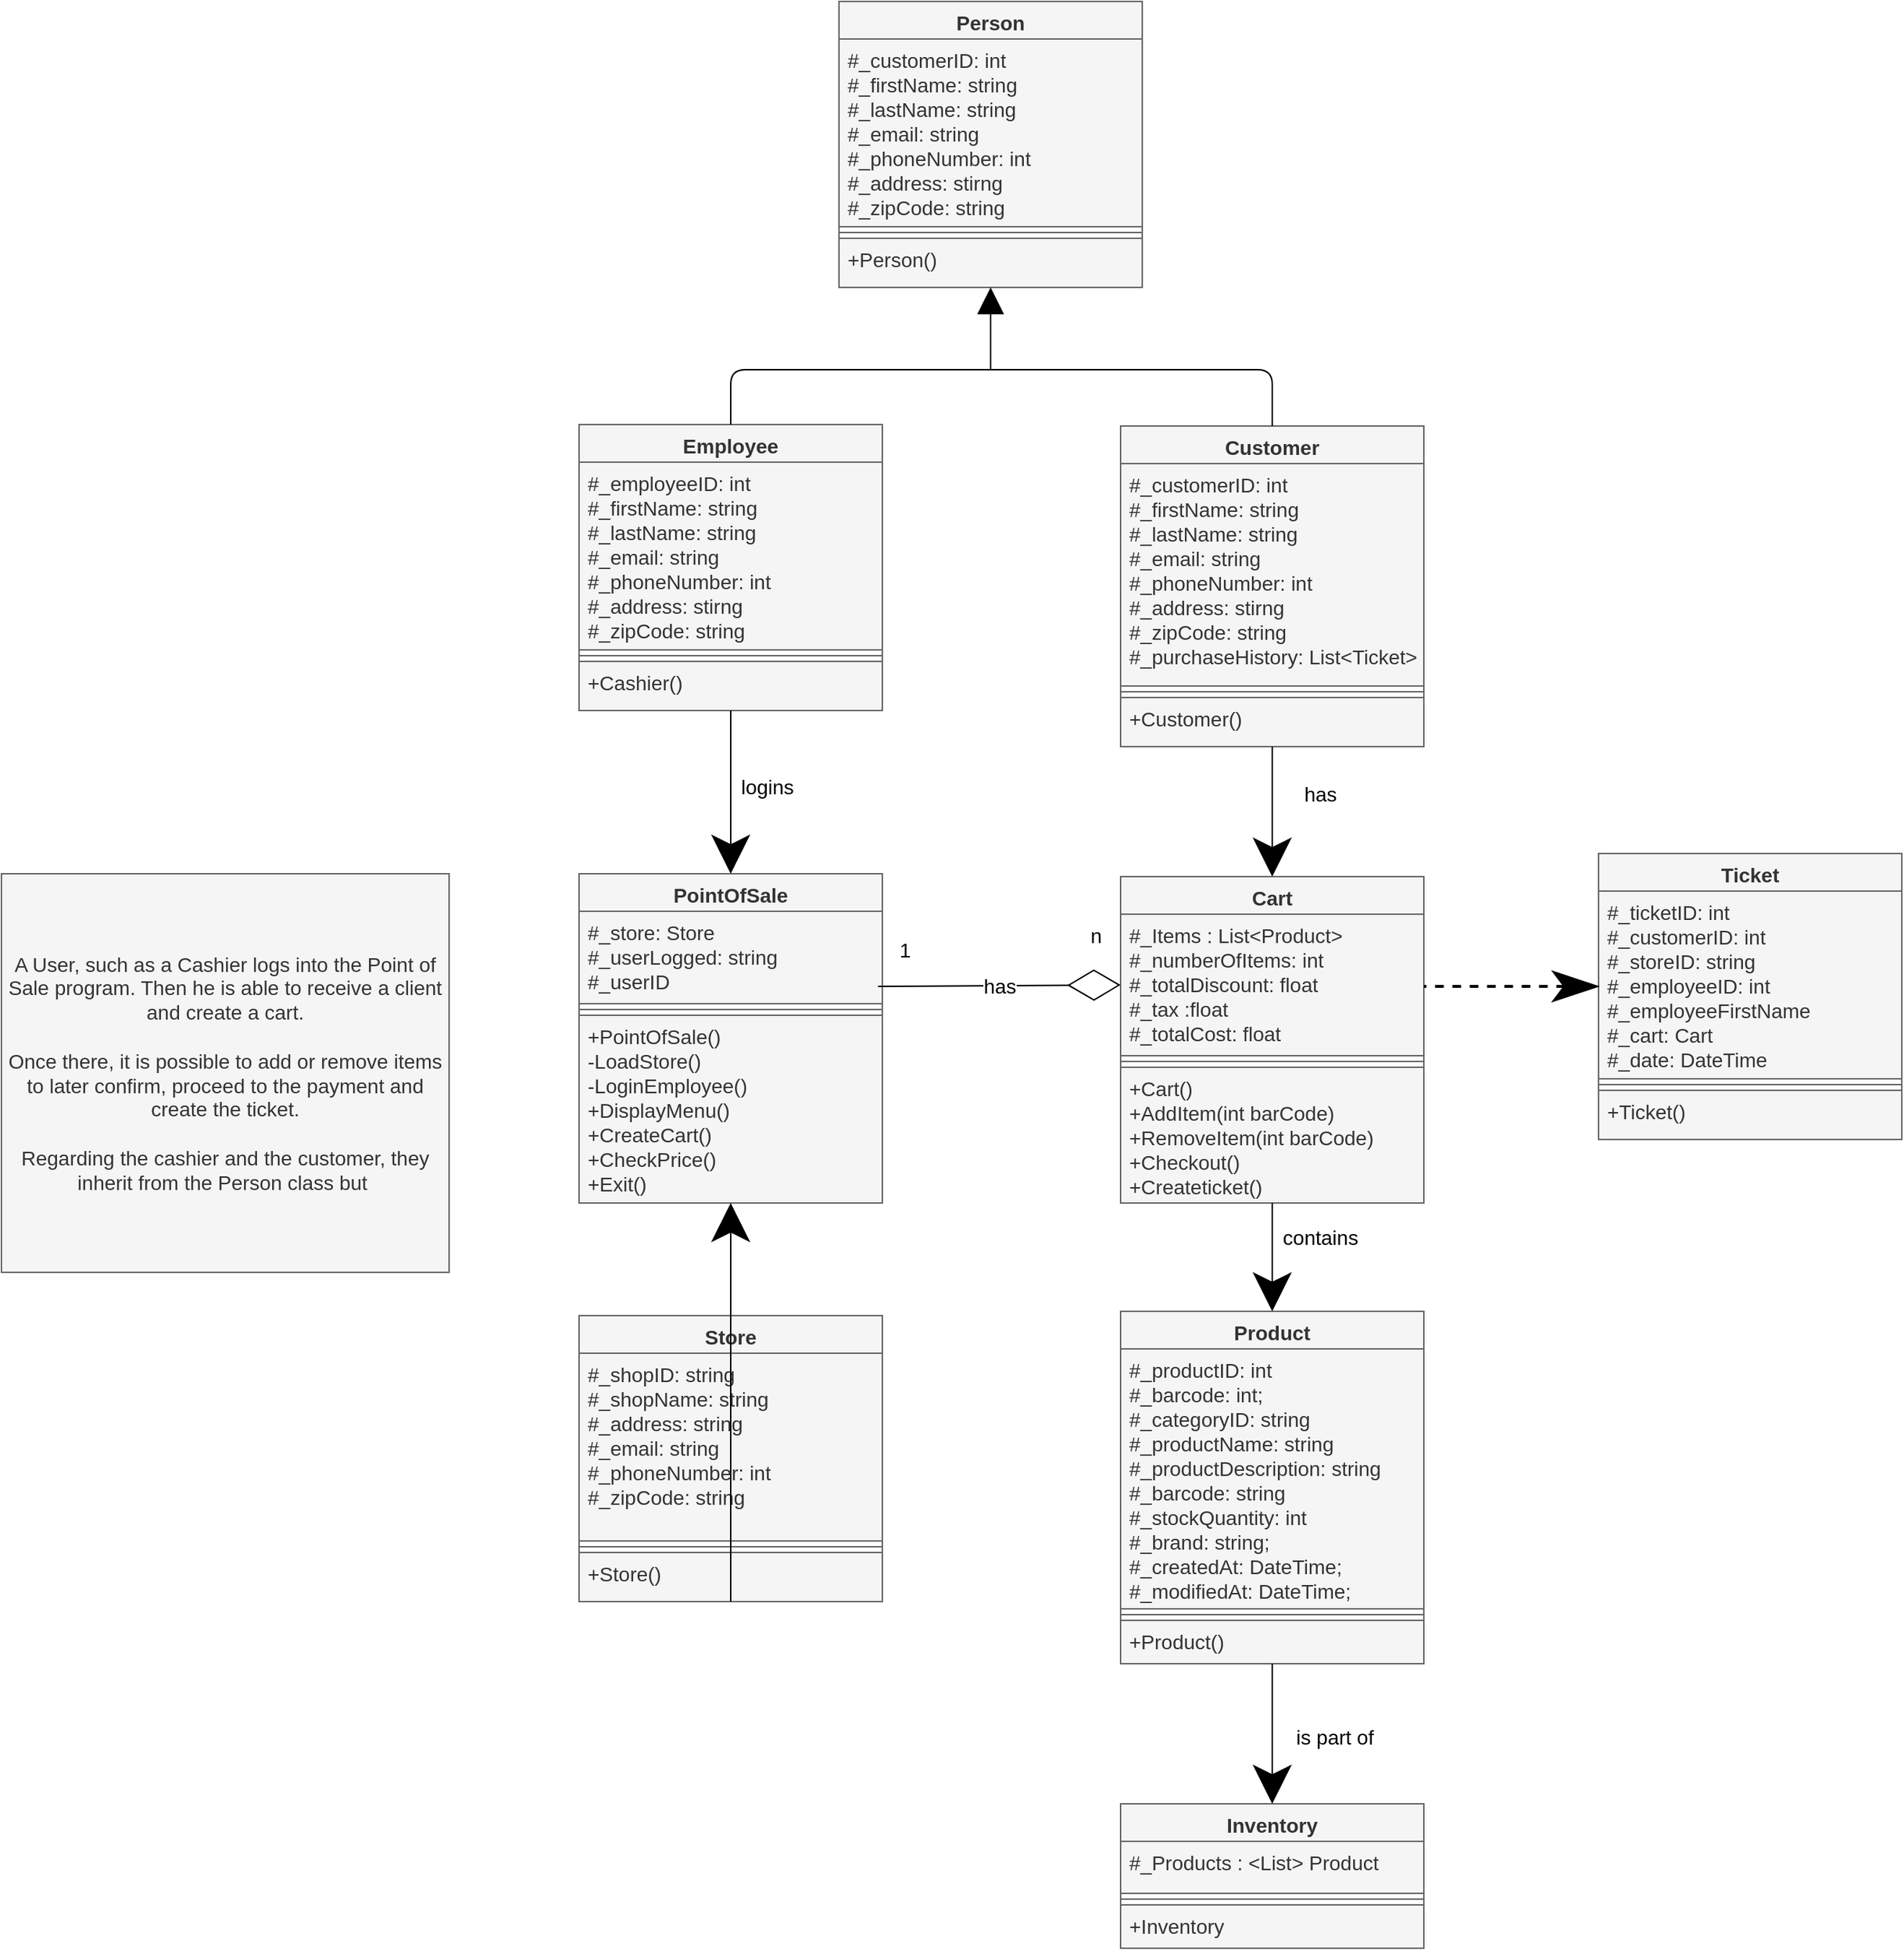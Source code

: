 <mxfile>
    <diagram id="FJXhwHptYgPNuSuxnt-G" name="Page-1">
        <mxGraphModel dx="2689" dy="2012" grid="1" gridSize="10" guides="1" tooltips="1" connect="1" arrows="1" fold="1" page="1" pageScale="1" pageWidth="850" pageHeight="1100" math="0" shadow="0">
            <root>
                <mxCell id="0"/>
                <mxCell id="1" parent="0"/>
                <mxCell id="95" value="A User, such as a Cashier logs into the Point of Sale program. Then he is able to receive a client and create a cart.&lt;br&gt;&lt;br&gt;Once there, it is possible to add or remove items to later confirm, proceed to the payment and create the ticket.&lt;br&gt;&lt;br&gt;Regarding the cashier and the customer, they inherit from the Person class but&amp;nbsp;" style="whiteSpace=wrap;html=1;fontSize=14;fillColor=#f5f5f5;strokeColor=#666666;fontColor=#333333;" parent="1" vertex="1">
                    <mxGeometry x="-710" y="-94" width="310" height="276" as="geometry"/>
                </mxCell>
                <mxCell id="125" value="PointOfSale" style="swimlane;fontStyle=1;align=center;verticalAlign=top;childLayout=stackLayout;horizontal=1;startSize=26;horizontalStack=0;resizeParent=1;resizeParentMax=0;resizeLast=0;collapsible=1;marginBottom=0;fillColor=#f5f5f5;strokeColor=#666666;fontColor=#333333;fontSize=14;" parent="1" vertex="1">
                    <mxGeometry x="-310" y="-94" width="210" height="228" as="geometry"/>
                </mxCell>
                <mxCell id="126" value="#_store: Store&#10;#_userLogged: string&#10;#_userID&#10;" style="text;strokeColor=#666666;fillColor=#f5f5f5;align=left;verticalAlign=top;spacingLeft=4;spacingRight=4;overflow=hidden;rotatable=0;points=[[0,0.5],[1,0.5]];portConstraint=eastwest;fontColor=#333333;fontSize=14;" parent="125" vertex="1">
                    <mxGeometry y="26" width="210" height="64" as="geometry"/>
                </mxCell>
                <mxCell id="127" value="" style="line;strokeWidth=1;fillColor=#f5f5f5;align=left;verticalAlign=middle;spacingTop=-1;spacingLeft=3;spacingRight=3;rotatable=0;labelPosition=right;points=[];portConstraint=eastwest;strokeColor=#666666;fontColor=#333333;fontSize=14;" parent="125" vertex="1">
                    <mxGeometry y="90" width="210" height="8" as="geometry"/>
                </mxCell>
                <mxCell id="128" value="+PointOfSale()&#10;-LoadStore()&#10;-LoginEmployee()&#10;+DisplayMenu()&#10;+CreateCart()&#10;+CheckPrice()&#10;+Exit()&#10;" style="text;strokeColor=#666666;fillColor=#f5f5f5;align=left;verticalAlign=top;spacingLeft=4;spacingRight=4;overflow=hidden;rotatable=0;points=[[0,0.5],[1,0.5]];portConstraint=eastwest;fontColor=#333333;fontSize=14;" parent="125" vertex="1">
                    <mxGeometry y="98" width="210" height="130" as="geometry"/>
                </mxCell>
                <mxCell id="146" value="Person" style="swimlane;fontStyle=1;align=center;verticalAlign=top;childLayout=stackLayout;horizontal=1;startSize=26;horizontalStack=0;resizeParent=1;resizeParentMax=0;resizeLast=0;collapsible=1;marginBottom=0;fillColor=#f5f5f5;strokeColor=#666666;fontColor=#333333;fontSize=14;" parent="1" vertex="1">
                    <mxGeometry x="-130" y="-698" width="210" height="198" as="geometry"/>
                </mxCell>
                <mxCell id="147" value="#_customerID: int&#10;#_firstName: string&#10;#_lastName: string&#10;#_email: string&#10;#_phoneNumber: int&#10;#_address: stirng&#10;#_zipCode: string" style="text;strokeColor=#666666;fillColor=#f5f5f5;align=left;verticalAlign=top;spacingLeft=4;spacingRight=4;overflow=hidden;rotatable=0;points=[[0,0.5],[1,0.5]];portConstraint=eastwest;fontColor=#333333;fontSize=14;" parent="146" vertex="1">
                    <mxGeometry y="26" width="210" height="130" as="geometry"/>
                </mxCell>
                <mxCell id="148" value="" style="line;strokeWidth=1;fillColor=#f5f5f5;align=left;verticalAlign=middle;spacingTop=-1;spacingLeft=3;spacingRight=3;rotatable=0;labelPosition=right;points=[];portConstraint=eastwest;strokeColor=#666666;fontColor=#333333;fontSize=14;" parent="146" vertex="1">
                    <mxGeometry y="156" width="210" height="8" as="geometry"/>
                </mxCell>
                <mxCell id="149" value="+Person()" style="text;strokeColor=#666666;fillColor=#f5f5f5;align=left;verticalAlign=top;spacingLeft=4;spacingRight=4;overflow=hidden;rotatable=0;points=[[0,0.5],[1,0.5]];portConstraint=eastwest;fontColor=#333333;fontSize=14;" parent="146" vertex="1">
                    <mxGeometry y="164" width="210" height="34" as="geometry"/>
                </mxCell>
                <mxCell id="150" value="Employee" style="swimlane;fontStyle=1;align=center;verticalAlign=top;childLayout=stackLayout;horizontal=1;startSize=26;horizontalStack=0;resizeParent=1;resizeParentMax=0;resizeLast=0;collapsible=1;marginBottom=0;fillColor=#f5f5f5;strokeColor=#666666;fontColor=#333333;fontSize=14;" parent="1" vertex="1">
                    <mxGeometry x="-310" y="-405" width="210" height="198" as="geometry"/>
                </mxCell>
                <mxCell id="151" value="#_employeeID: int&#10;#_firstName: string&#10;#_lastName: string&#10;#_email: string&#10;#_phoneNumber: int&#10;#_address: stirng&#10;#_zipCode: string" style="text;strokeColor=#666666;fillColor=#f5f5f5;align=left;verticalAlign=top;spacingLeft=4;spacingRight=4;overflow=hidden;rotatable=0;points=[[0,0.5],[1,0.5]];portConstraint=eastwest;fontColor=#333333;fontSize=14;" parent="150" vertex="1">
                    <mxGeometry y="26" width="210" height="130" as="geometry"/>
                </mxCell>
                <mxCell id="152" value="" style="line;strokeWidth=1;fillColor=#f5f5f5;align=left;verticalAlign=middle;spacingTop=-1;spacingLeft=3;spacingRight=3;rotatable=0;labelPosition=right;points=[];portConstraint=eastwest;strokeColor=#666666;fontColor=#333333;fontSize=14;" parent="150" vertex="1">
                    <mxGeometry y="156" width="210" height="8" as="geometry"/>
                </mxCell>
                <mxCell id="153" value="+Cashier()" style="text;strokeColor=#666666;fillColor=#f5f5f5;align=left;verticalAlign=top;spacingLeft=4;spacingRight=4;overflow=hidden;rotatable=0;points=[[0,0.5],[1,0.5]];portConstraint=eastwest;fontColor=#333333;fontSize=14;" parent="150" vertex="1">
                    <mxGeometry y="164" width="210" height="34" as="geometry"/>
                </mxCell>
                <mxCell id="154" value="Customer" style="swimlane;fontStyle=1;align=center;verticalAlign=top;childLayout=stackLayout;horizontal=1;startSize=26;horizontalStack=0;resizeParent=1;resizeParentMax=0;resizeLast=0;collapsible=1;marginBottom=0;fillColor=#f5f5f5;strokeColor=#666666;fontColor=#333333;fontSize=14;" parent="1" vertex="1">
                    <mxGeometry x="65" y="-404" width="210" height="222" as="geometry"/>
                </mxCell>
                <mxCell id="155" value="#_customerID: int&#10;#_firstName: string&#10;#_lastName: string&#10;#_email: string&#10;#_phoneNumber: int&#10;#_address: stirng&#10;#_zipCode: string&#10;#_purchaseHistory: List&lt;Ticket&gt;" style="text;strokeColor=#666666;fillColor=#f5f5f5;align=left;verticalAlign=top;spacingLeft=4;spacingRight=4;overflow=hidden;rotatable=0;points=[[0,0.5],[1,0.5]];portConstraint=eastwest;fontColor=#333333;fontSize=14;" parent="154" vertex="1">
                    <mxGeometry y="26" width="210" height="154" as="geometry"/>
                </mxCell>
                <mxCell id="156" value="" style="line;strokeWidth=1;fillColor=#f5f5f5;align=left;verticalAlign=middle;spacingTop=-1;spacingLeft=3;spacingRight=3;rotatable=0;labelPosition=right;points=[];portConstraint=eastwest;strokeColor=#666666;fontColor=#333333;fontSize=14;" parent="154" vertex="1">
                    <mxGeometry y="180" width="210" height="8" as="geometry"/>
                </mxCell>
                <mxCell id="157" value="+Customer()" style="text;strokeColor=#666666;fillColor=#f5f5f5;align=left;verticalAlign=top;spacingLeft=4;spacingRight=4;overflow=hidden;rotatable=0;points=[[0,0.5],[1,0.5]];portConstraint=eastwest;fontColor=#333333;fontSize=14;" parent="154" vertex="1">
                    <mxGeometry y="188" width="210" height="34" as="geometry"/>
                </mxCell>
                <mxCell id="158" value="Product" style="swimlane;fontStyle=1;align=center;verticalAlign=top;childLayout=stackLayout;horizontal=1;startSize=26;horizontalStack=0;resizeParent=1;resizeParentMax=0;resizeLast=0;collapsible=1;marginBottom=0;fillColor=#f5f5f5;strokeColor=#666666;fontColor=#333333;fontSize=14;" parent="1" vertex="1">
                    <mxGeometry x="65" y="209" width="210" height="244" as="geometry"/>
                </mxCell>
                <mxCell id="159" value="#_productID: int&#10;#_barcode: int;&#10;#_categoryID: string&#10;#_productName: string&#10;#_productDescription: string&#10;#_barcode: string&#10;#_stockQuantity: int&#10;#_brand: string;&#10;#_createdAt: DateTime;&#10;#_modifiedAt: DateTime;" style="text;strokeColor=#666666;fillColor=#f5f5f5;align=left;verticalAlign=top;spacingLeft=4;spacingRight=4;overflow=hidden;rotatable=0;points=[[0,0.5],[1,0.5]];portConstraint=eastwest;fontColor=#333333;fontSize=14;" parent="158" vertex="1">
                    <mxGeometry y="26" width="210" height="180" as="geometry"/>
                </mxCell>
                <mxCell id="160" value="" style="line;strokeWidth=1;fillColor=#f5f5f5;align=left;verticalAlign=middle;spacingTop=-1;spacingLeft=3;spacingRight=3;rotatable=0;labelPosition=right;points=[];portConstraint=eastwest;strokeColor=#666666;fontColor=#333333;fontSize=14;" parent="158" vertex="1">
                    <mxGeometry y="206" width="210" height="8" as="geometry"/>
                </mxCell>
                <mxCell id="161" value="+Product()" style="text;strokeColor=#666666;fillColor=#f5f5f5;align=left;verticalAlign=top;spacingLeft=4;spacingRight=4;overflow=hidden;rotatable=0;points=[[0,0.5],[1,0.5]];portConstraint=eastwest;fontColor=#333333;fontSize=14;" parent="158" vertex="1">
                    <mxGeometry y="214" width="210" height="30" as="geometry"/>
                </mxCell>
                <mxCell id="162" value="Store" style="swimlane;fontStyle=1;align=center;verticalAlign=top;childLayout=stackLayout;horizontal=1;startSize=26;horizontalStack=0;resizeParent=1;resizeParentMax=0;resizeLast=0;collapsible=1;marginBottom=0;fillColor=#f5f5f5;strokeColor=#666666;fontColor=#333333;fontSize=14;" parent="1" vertex="1">
                    <mxGeometry x="-310" y="212" width="210" height="198" as="geometry"/>
                </mxCell>
                <mxCell id="163" value="#_shopID: string&#10;#_shopName: string&#10;#_address: string&#10;#_email: string&#10;#_phoneNumber: int&#10;#_zipCode: string" style="text;strokeColor=#666666;fillColor=#f5f5f5;align=left;verticalAlign=top;spacingLeft=4;spacingRight=4;overflow=hidden;rotatable=0;points=[[0,0.5],[1,0.5]];portConstraint=eastwest;fontColor=#333333;fontSize=14;" parent="162" vertex="1">
                    <mxGeometry y="26" width="210" height="130" as="geometry"/>
                </mxCell>
                <mxCell id="164" value="" style="line;strokeWidth=1;fillColor=#f5f5f5;align=left;verticalAlign=middle;spacingTop=-1;spacingLeft=3;spacingRight=3;rotatable=0;labelPosition=right;points=[];portConstraint=eastwest;strokeColor=#666666;fontColor=#333333;fontSize=14;" parent="162" vertex="1">
                    <mxGeometry y="156" width="210" height="8" as="geometry"/>
                </mxCell>
                <mxCell id="165" value="+Store()&#10;" style="text;strokeColor=#666666;fillColor=#f5f5f5;align=left;verticalAlign=top;spacingLeft=4;spacingRight=4;overflow=hidden;rotatable=0;points=[[0,0.5],[1,0.5]];portConstraint=eastwest;fontColor=#333333;fontSize=14;" parent="162" vertex="1">
                    <mxGeometry y="164" width="210" height="34" as="geometry"/>
                </mxCell>
                <mxCell id="166" value="Ticket" style="swimlane;fontStyle=1;align=center;verticalAlign=top;childLayout=stackLayout;horizontal=1;startSize=26;horizontalStack=0;resizeParent=1;resizeParentMax=0;resizeLast=0;collapsible=1;marginBottom=0;fillColor=#f5f5f5;strokeColor=#666666;fontColor=#333333;fontSize=14;" parent="1" vertex="1">
                    <mxGeometry x="396" y="-108" width="210" height="198" as="geometry"/>
                </mxCell>
                <mxCell id="167" value="#_ticketID: int&#10;#_customerID: int&#10;#_storeID: string&#10;#_employeeID: int&#10;#_employeeFirstName&#10;#_cart: Cart&#10;#_date: DateTime&#10;" style="text;strokeColor=#666666;fillColor=#f5f5f5;align=left;verticalAlign=top;spacingLeft=4;spacingRight=4;overflow=hidden;rotatable=0;points=[[0,0.5],[1,0.5]];portConstraint=eastwest;fontColor=#333333;fontSize=14;" parent="166" vertex="1">
                    <mxGeometry y="26" width="210" height="130" as="geometry"/>
                </mxCell>
                <mxCell id="168" value="" style="line;strokeWidth=1;fillColor=#f5f5f5;align=left;verticalAlign=middle;spacingTop=-1;spacingLeft=3;spacingRight=3;rotatable=0;labelPosition=right;points=[];portConstraint=eastwest;strokeColor=#666666;fontColor=#333333;fontSize=14;" parent="166" vertex="1">
                    <mxGeometry y="156" width="210" height="8" as="geometry"/>
                </mxCell>
                <mxCell id="169" value="+Ticket()" style="text;strokeColor=#666666;fillColor=#f5f5f5;align=left;verticalAlign=top;spacingLeft=4;spacingRight=4;overflow=hidden;rotatable=0;points=[[0,0.5],[1,0.5]];portConstraint=eastwest;fontColor=#333333;fontSize=14;" parent="166" vertex="1">
                    <mxGeometry y="164" width="210" height="34" as="geometry"/>
                </mxCell>
                <mxCell id="173" value="" style="endArrow=block;html=1;entryX=0.5;entryY=1;entryDx=0;entryDy=0;startArrow=none;startFill=0;strokeWidth=1;endFill=1;endSize=16;" parent="1" target="146" edge="1">
                    <mxGeometry width="50" height="50" relative="1" as="geometry">
                        <mxPoint x="-25" y="-443" as="sourcePoint"/>
                        <mxPoint x="232" y="-133" as="targetPoint"/>
                    </mxGeometry>
                </mxCell>
                <mxCell id="177" value="Inventory" style="swimlane;fontStyle=1;align=center;verticalAlign=top;childLayout=stackLayout;horizontal=1;startSize=26;horizontalStack=0;resizeParent=1;resizeParentMax=0;resizeLast=0;collapsible=1;marginBottom=0;fillColor=#f5f5f5;strokeColor=#666666;fontColor=#333333;fontSize=14;" parent="1" vertex="1">
                    <mxGeometry x="65" y="550" width="210" height="100" as="geometry"/>
                </mxCell>
                <mxCell id="178" value="#_Products : &lt;List&gt; Product" style="text;strokeColor=#666666;fillColor=#f5f5f5;align=left;verticalAlign=top;spacingLeft=4;spacingRight=4;overflow=hidden;rotatable=0;points=[[0,0.5],[1,0.5]];portConstraint=eastwest;fontColor=#333333;fontSize=14;" parent="177" vertex="1">
                    <mxGeometry y="26" width="210" height="36" as="geometry"/>
                </mxCell>
                <mxCell id="179" value="" style="line;strokeWidth=1;fillColor=#f5f5f5;align=left;verticalAlign=middle;spacingTop=-1;spacingLeft=3;spacingRight=3;rotatable=0;labelPosition=right;points=[];portConstraint=eastwest;strokeColor=#666666;fontColor=#333333;fontSize=14;" parent="177" vertex="1">
                    <mxGeometry y="62" width="210" height="8" as="geometry"/>
                </mxCell>
                <mxCell id="180" value="+Inventory" style="text;strokeColor=#666666;fillColor=#f5f5f5;align=left;verticalAlign=top;spacingLeft=4;spacingRight=4;overflow=hidden;rotatable=0;points=[[0,0.5],[1,0.5]];portConstraint=eastwest;fontColor=#333333;fontSize=14;" parent="177" vertex="1">
                    <mxGeometry y="70" width="210" height="30" as="geometry"/>
                </mxCell>
                <mxCell id="181" value="Cart" style="swimlane;fontStyle=1;align=center;verticalAlign=top;childLayout=stackLayout;horizontal=1;startSize=26;horizontalStack=0;resizeParent=1;resizeParentMax=0;resizeLast=0;collapsible=1;marginBottom=0;fillColor=#f5f5f5;strokeColor=#666666;fontColor=#333333;fontSize=14;" parent="1" vertex="1">
                    <mxGeometry x="65" y="-92" width="210" height="226" as="geometry"/>
                </mxCell>
                <mxCell id="182" value="#_Items : List&lt;Product&gt;&#10;#_numberOfItems: int&#10;#_totalDiscount: float&#10;#_tax :float&#10;#_totalCost: float" style="text;strokeColor=#666666;fillColor=#f5f5f5;align=left;verticalAlign=top;spacingLeft=4;spacingRight=4;overflow=hidden;rotatable=0;points=[[0,0.5],[1,0.5]];portConstraint=eastwest;fontColor=#333333;fontSize=14;" parent="181" vertex="1">
                    <mxGeometry y="26" width="210" height="98" as="geometry"/>
                </mxCell>
                <mxCell id="183" value="" style="line;strokeWidth=1;fillColor=#f5f5f5;align=left;verticalAlign=middle;spacingTop=-1;spacingLeft=3;spacingRight=3;rotatable=0;labelPosition=right;points=[];portConstraint=eastwest;strokeColor=#666666;fontColor=#333333;fontSize=14;" parent="181" vertex="1">
                    <mxGeometry y="124" width="210" height="8" as="geometry"/>
                </mxCell>
                <mxCell id="184" value="+Cart()&#10;+AddItem(int barCode)&#10;+RemoveItem(int barCode)&#10;+Checkout()&#10;+Createticket()" style="text;strokeColor=#666666;fillColor=#f5f5f5;align=left;verticalAlign=top;spacingLeft=4;spacingRight=4;overflow=hidden;rotatable=0;points=[[0,0.5],[1,0.5]];portConstraint=eastwest;fontColor=#333333;fontSize=14;" parent="181" vertex="1">
                    <mxGeometry y="132" width="210" height="94" as="geometry"/>
                </mxCell>
                <mxCell id="186" value="" style="endArrow=none;html=1;endSize=12;startArrow=classicThin;startSize=26;startFill=1;edgeStyle=orthogonalEdgeStyle;align=left;verticalAlign=bottom;strokeWidth=2;endFill=0;entryX=1;entryY=0.5;entryDx=0;entryDy=0;exitX=0;exitY=0.5;exitDx=0;exitDy=0;targetPerimeterSpacing=0;dashed=1;" parent="1" edge="1">
                    <mxGeometry x="-0.157" y="75" relative="1" as="geometry">
                        <mxPoint x="396" y="-16" as="sourcePoint"/>
                        <mxPoint x="275.0" y="-16" as="targetPoint"/>
                        <mxPoint as="offset"/>
                    </mxGeometry>
                </mxCell>
                <mxCell id="196" value="contains" style="endArrow=none;startArrow=classic;endFill=0;startFill=1;html=1;verticalAlign=bottom;labelBackgroundColor=none;strokeWidth=1;startSize=24;endSize=8;strokeColor=default;targetPerimeterSpacing=0;entryX=0.5;entryY=1;entryDx=0;entryDy=0;exitX=0.5;exitY=0;exitDx=0;exitDy=0;fontSize=14;" parent="1" source="158" target="181" edge="1">
                    <mxGeometry x="0.081" y="-33" width="160" relative="1" as="geometry">
                        <mxPoint x="375" y="148" as="sourcePoint"/>
                        <mxPoint x="556" y="208" as="targetPoint"/>
                        <mxPoint as="offset"/>
                    </mxGeometry>
                </mxCell>
                <mxCell id="197" value="is part of" style="endArrow=none;startArrow=classic;endFill=0;startFill=1;html=1;verticalAlign=bottom;labelBackgroundColor=none;strokeWidth=1;startSize=24;endSize=8;strokeColor=default;targetPerimeterSpacing=0;entryX=0.5;entryY=1;entryDx=0;entryDy=0;fontSize=14;" parent="1" source="177" target="158" edge="1">
                    <mxGeometry x="-0.277" y="-43" width="160" relative="1" as="geometry">
                        <mxPoint x="173" y="553" as="sourcePoint"/>
                        <mxPoint x="173" y="435" as="targetPoint"/>
                        <mxPoint as="offset"/>
                    </mxGeometry>
                </mxCell>
                <mxCell id="198" value="" style="endArrow=none;startArrow=classic;endFill=0;startFill=1;html=1;verticalAlign=bottom;labelBackgroundColor=none;strokeWidth=1;startSize=24;endSize=8;strokeColor=default;targetPerimeterSpacing=0;entryX=0.5;entryY=1;entryDx=0;entryDy=0;" parent="1" source="128" target="162" edge="1">
                    <mxGeometry width="160" relative="1" as="geometry">
                        <mxPoint x="-189" y="-127" as="sourcePoint"/>
                        <mxPoint x="-189" y="-208" as="targetPoint"/>
                    </mxGeometry>
                </mxCell>
                <mxCell id="199" value="" style="endArrow=none;startArrow=none;endFill=0;startFill=0;endSize=8;html=1;verticalAlign=bottom;labelBackgroundColor=none;strokeWidth=1;strokeColor=default;targetPerimeterSpacing=0;edgeStyle=orthogonalEdgeStyle;exitX=0.5;exitY=0;exitDx=0;exitDy=0;entryX=0.5;entryY=0;entryDx=0;entryDy=0;" parent="1" source="150" target="154" edge="1">
                    <mxGeometry width="160" relative="1" as="geometry">
                        <mxPoint x="350.5" y="-364.87" as="sourcePoint"/>
                        <mxPoint x="242" y="-474.87" as="targetPoint"/>
                        <Array as="points">
                            <mxPoint x="-205" y="-443"/>
                            <mxPoint x="170" y="-443"/>
                        </Array>
                    </mxGeometry>
                </mxCell>
                <mxCell id="201" value="logins" style="endArrow=none;startArrow=classic;endFill=0;startFill=1;html=1;verticalAlign=bottom;labelBackgroundColor=none;strokeWidth=1;startSize=24;endSize=8;strokeColor=default;targetPerimeterSpacing=0;entryX=0.5;entryY=1;entryDx=0;entryDy=0;exitX=0.5;exitY=0;exitDx=0;exitDy=0;fontSize=14;" parent="1" source="125" target="150" edge="1">
                    <mxGeometry x="-0.105" y="-25" width="160" relative="1" as="geometry">
                        <mxPoint x="-295.5" y="-58" as="sourcePoint"/>
                        <mxPoint x="-398" y="-208" as="targetPoint"/>
                        <mxPoint y="1" as="offset"/>
                    </mxGeometry>
                </mxCell>
                <mxCell id="202" value="has" style="endArrow=none;startArrow=classic;endFill=0;startFill=1;html=1;verticalAlign=bottom;labelBackgroundColor=none;strokeWidth=1;startSize=24;endSize=8;strokeColor=default;targetPerimeterSpacing=0;entryX=0.5;entryY=1;entryDx=0;entryDy=0;exitX=0.5;exitY=0;exitDx=0;exitDy=0;fontSize=14;" parent="1" source="181" target="154" edge="1">
                    <mxGeometry x="0.03" y="-33" width="160" relative="1" as="geometry">
                        <mxPoint x="83" y="-48" as="sourcePoint"/>
                        <mxPoint x="165.5" y="-200.0" as="targetPoint"/>
                        <mxPoint as="offset"/>
                    </mxGeometry>
                </mxCell>
                <mxCell id="203" value="d" style="endArrow=diamondThin;html=1;strokeColor=default;strokeWidth=1;fontSize=14;startSize=30;endSize=34;targetPerimeterSpacing=0;exitX=0.986;exitY=0.813;exitDx=0;exitDy=0;entryX=0;entryY=0.5;entryDx=0;entryDy=0;endFill=0;exitPerimeter=0;" parent="1" source="126" target="182" edge="1">
                    <mxGeometry relative="1" as="geometry">
                        <mxPoint x="-190" y="6.29" as="sourcePoint"/>
                        <mxPoint x="-30" y="6.29" as="targetPoint"/>
                    </mxGeometry>
                </mxCell>
                <mxCell id="204" value="has" style="edgeLabel;resizable=0;html=1;align=center;verticalAlign=middle;fontSize=14;" parent="203" connectable="0" vertex="1">
                    <mxGeometry relative="1" as="geometry"/>
                </mxCell>
                <mxCell id="205" value="1" style="edgeLabel;resizable=0;html=1;align=left;verticalAlign=bottom;fontSize=14;" parent="203" connectable="0" vertex="1">
                    <mxGeometry x="-1" relative="1" as="geometry">
                        <mxPoint x="13" y="-15" as="offset"/>
                    </mxGeometry>
                </mxCell>
                <mxCell id="206" value="n" style="edgeLabel;resizable=0;html=1;align=right;verticalAlign=bottom;fontSize=14;" parent="203" connectable="0" vertex="1">
                    <mxGeometry x="1" relative="1" as="geometry">
                        <mxPoint x="-13" y="-23" as="offset"/>
                    </mxGeometry>
                </mxCell>
            </root>
        </mxGraphModel>
    </diagram>
</mxfile>